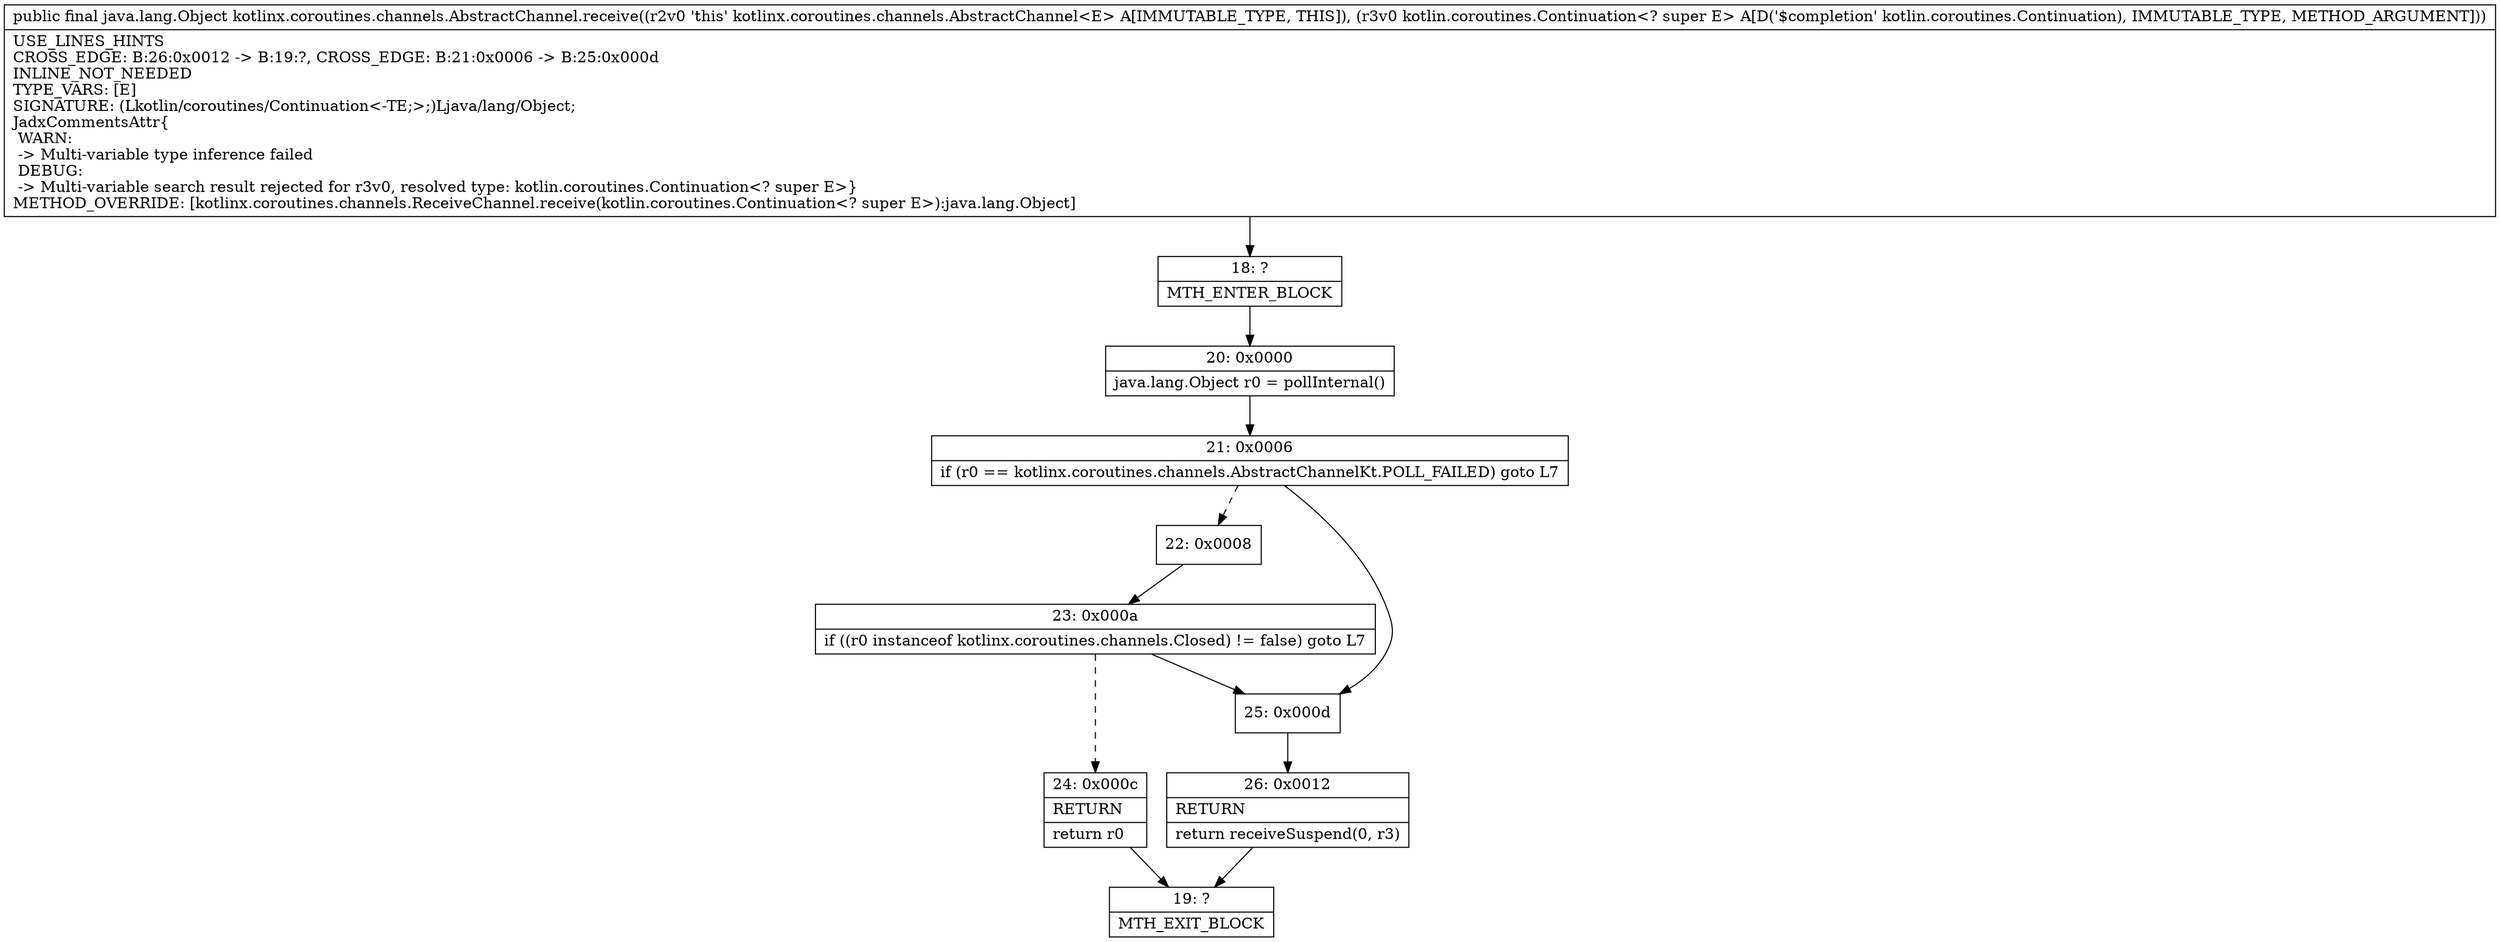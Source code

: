 digraph "CFG forkotlinx.coroutines.channels.AbstractChannel.receive(Lkotlin\/coroutines\/Continuation;)Ljava\/lang\/Object;" {
Node_18 [shape=record,label="{18\:\ ?|MTH_ENTER_BLOCK\l}"];
Node_20 [shape=record,label="{20\:\ 0x0000|java.lang.Object r0 = pollInternal()\l}"];
Node_21 [shape=record,label="{21\:\ 0x0006|if (r0 == kotlinx.coroutines.channels.AbstractChannelKt.POLL_FAILED) goto L7\l}"];
Node_22 [shape=record,label="{22\:\ 0x0008}"];
Node_23 [shape=record,label="{23\:\ 0x000a|if ((r0 instanceof kotlinx.coroutines.channels.Closed) != false) goto L7\l}"];
Node_24 [shape=record,label="{24\:\ 0x000c|RETURN\l|return r0\l}"];
Node_19 [shape=record,label="{19\:\ ?|MTH_EXIT_BLOCK\l}"];
Node_25 [shape=record,label="{25\:\ 0x000d}"];
Node_26 [shape=record,label="{26\:\ 0x0012|RETURN\l|return receiveSuspend(0, r3)\l}"];
MethodNode[shape=record,label="{public final java.lang.Object kotlinx.coroutines.channels.AbstractChannel.receive((r2v0 'this' kotlinx.coroutines.channels.AbstractChannel\<E\> A[IMMUTABLE_TYPE, THIS]), (r3v0 kotlin.coroutines.Continuation\<? super E\> A[D('$completion' kotlin.coroutines.Continuation), IMMUTABLE_TYPE, METHOD_ARGUMENT]))  | USE_LINES_HINTS\lCROSS_EDGE: B:26:0x0012 \-\> B:19:?, CROSS_EDGE: B:21:0x0006 \-\> B:25:0x000d\lINLINE_NOT_NEEDED\lTYPE_VARS: [E]\lSIGNATURE: (Lkotlin\/coroutines\/Continuation\<\-TE;\>;)Ljava\/lang\/Object;\lJadxCommentsAttr\{\l WARN: \l \-\> Multi\-variable type inference failed\l DEBUG: \l \-\> Multi\-variable search result rejected for r3v0, resolved type: kotlin.coroutines.Continuation\<? super E\>\}\lMETHOD_OVERRIDE: [kotlinx.coroutines.channels.ReceiveChannel.receive(kotlin.coroutines.Continuation\<? super E\>):java.lang.Object]\l}"];
MethodNode -> Node_18;Node_18 -> Node_20;
Node_20 -> Node_21;
Node_21 -> Node_22[style=dashed];
Node_21 -> Node_25;
Node_22 -> Node_23;
Node_23 -> Node_24[style=dashed];
Node_23 -> Node_25;
Node_24 -> Node_19;
Node_25 -> Node_26;
Node_26 -> Node_19;
}

